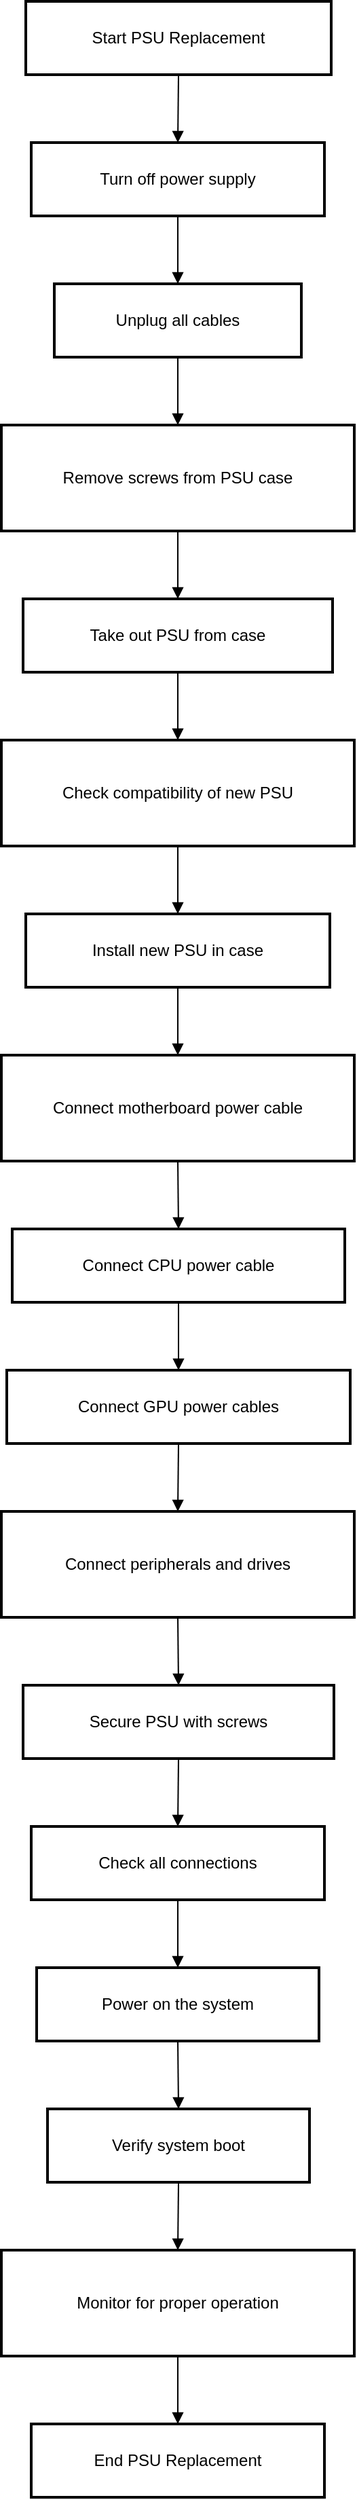 <mxfile version="27.1.6">
  <diagram name="Pagina-1" id="UaNkxEnIw2f4sNMR2VHh">
    <mxGraphModel>
      <root>
        <mxCell id="0" />
        <mxCell id="1" parent="0" />
        <mxCell id="2" value="Start PSU Replacement" style="whiteSpace=wrap;strokeWidth=2;" vertex="1" parent="1">
          <mxGeometry x="26" y="8" width="225" height="54" as="geometry" />
        </mxCell>
        <mxCell id="3" value="Turn off power supply" style="whiteSpace=wrap;strokeWidth=2;" vertex="1" parent="1">
          <mxGeometry x="30" y="112" width="216" height="54" as="geometry" />
        </mxCell>
        <mxCell id="4" value="Unplug all cables" style="whiteSpace=wrap;strokeWidth=2;" vertex="1" parent="1">
          <mxGeometry x="47" y="216" width="182" height="54" as="geometry" />
        </mxCell>
        <mxCell id="5" value="Remove screws from PSU case" style="whiteSpace=wrap;strokeWidth=2;" vertex="1" parent="1">
          <mxGeometry x="8" y="320" width="260" height="78" as="geometry" />
        </mxCell>
        <mxCell id="6" value="Take out PSU from case" style="whiteSpace=wrap;strokeWidth=2;" vertex="1" parent="1">
          <mxGeometry x="24" y="448" width="228" height="54" as="geometry" />
        </mxCell>
        <mxCell id="7" value="Check compatibility of new PSU" style="whiteSpace=wrap;strokeWidth=2;" vertex="1" parent="1">
          <mxGeometry x="8" y="552" width="260" height="78" as="geometry" />
        </mxCell>
        <mxCell id="8" value="Install new PSU in case" style="whiteSpace=wrap;strokeWidth=2;" vertex="1" parent="1">
          <mxGeometry x="26" y="680" width="224" height="54" as="geometry" />
        </mxCell>
        <mxCell id="9" value="Connect motherboard power cable" style="whiteSpace=wrap;strokeWidth=2;" vertex="1" parent="1">
          <mxGeometry x="8" y="784" width="260" height="78" as="geometry" />
        </mxCell>
        <mxCell id="10" value="Connect CPU power cable" style="whiteSpace=wrap;strokeWidth=2;" vertex="1" parent="1">
          <mxGeometry x="16" y="912" width="245" height="54" as="geometry" />
        </mxCell>
        <mxCell id="11" value="Connect GPU power cables" style="whiteSpace=wrap;strokeWidth=2;" vertex="1" parent="1">
          <mxGeometry x="12" y="1016" width="253" height="54" as="geometry" />
        </mxCell>
        <mxCell id="12" value="Connect peripherals and drives" style="whiteSpace=wrap;strokeWidth=2;" vertex="1" parent="1">
          <mxGeometry x="8" y="1120" width="260" height="78" as="geometry" />
        </mxCell>
        <mxCell id="13" value="Secure PSU with screws" style="whiteSpace=wrap;strokeWidth=2;" vertex="1" parent="1">
          <mxGeometry x="24" y="1248" width="229" height="54" as="geometry" />
        </mxCell>
        <mxCell id="14" value="Check all connections" style="whiteSpace=wrap;strokeWidth=2;" vertex="1" parent="1">
          <mxGeometry x="30" y="1352" width="216" height="54" as="geometry" />
        </mxCell>
        <mxCell id="15" value="Power on the system" style="whiteSpace=wrap;strokeWidth=2;" vertex="1" parent="1">
          <mxGeometry x="34" y="1456" width="208" height="54" as="geometry" />
        </mxCell>
        <mxCell id="16" value="Verify system boot" style="whiteSpace=wrap;strokeWidth=2;" vertex="1" parent="1">
          <mxGeometry x="42" y="1560" width="193" height="54" as="geometry" />
        </mxCell>
        <mxCell id="17" value="Monitor for proper operation" style="whiteSpace=wrap;strokeWidth=2;" vertex="1" parent="1">
          <mxGeometry x="8" y="1664" width="260" height="78" as="geometry" />
        </mxCell>
        <mxCell id="18" value="End PSU Replacement" style="whiteSpace=wrap;strokeWidth=2;" vertex="1" parent="1">
          <mxGeometry x="30" y="1792" width="216" height="54" as="geometry" />
        </mxCell>
        <mxCell id="19" value="" style="curved=1;startArrow=none;endArrow=block;exitX=0.5;exitY=1;entryX=0.5;entryY=0;" edge="1" parent="1" source="2" target="3">
          <mxGeometry relative="1" as="geometry">
            <Array as="points" />
          </mxGeometry>
        </mxCell>
        <mxCell id="20" value="" style="curved=1;startArrow=none;endArrow=block;exitX=0.5;exitY=1;entryX=0.5;entryY=0;" edge="1" parent="1" source="3" target="4">
          <mxGeometry relative="1" as="geometry">
            <Array as="points" />
          </mxGeometry>
        </mxCell>
        <mxCell id="21" value="" style="curved=1;startArrow=none;endArrow=block;exitX=0.5;exitY=1;entryX=0.5;entryY=0;" edge="1" parent="1" source="4" target="5">
          <mxGeometry relative="1" as="geometry">
            <Array as="points" />
          </mxGeometry>
        </mxCell>
        <mxCell id="22" value="" style="curved=1;startArrow=none;endArrow=block;exitX=0.5;exitY=1;entryX=0.5;entryY=0;" edge="1" parent="1" source="5" target="6">
          <mxGeometry relative="1" as="geometry">
            <Array as="points" />
          </mxGeometry>
        </mxCell>
        <mxCell id="23" value="" style="curved=1;startArrow=none;endArrow=block;exitX=0.5;exitY=1;entryX=0.5;entryY=0;" edge="1" parent="1" source="6" target="7">
          <mxGeometry relative="1" as="geometry">
            <Array as="points" />
          </mxGeometry>
        </mxCell>
        <mxCell id="24" value="" style="curved=1;startArrow=none;endArrow=block;exitX=0.5;exitY=1;entryX=0.5;entryY=0;" edge="1" parent="1" source="7" target="8">
          <mxGeometry relative="1" as="geometry">
            <Array as="points" />
          </mxGeometry>
        </mxCell>
        <mxCell id="25" value="" style="curved=1;startArrow=none;endArrow=block;exitX=0.5;exitY=1;entryX=0.5;entryY=0;" edge="1" parent="1" source="8" target="9">
          <mxGeometry relative="1" as="geometry">
            <Array as="points" />
          </mxGeometry>
        </mxCell>
        <mxCell id="26" value="" style="curved=1;startArrow=none;endArrow=block;exitX=0.5;exitY=1;entryX=0.5;entryY=0;" edge="1" parent="1" source="9" target="10">
          <mxGeometry relative="1" as="geometry">
            <Array as="points" />
          </mxGeometry>
        </mxCell>
        <mxCell id="27" value="" style="curved=1;startArrow=none;endArrow=block;exitX=0.5;exitY=1;entryX=0.5;entryY=0;" edge="1" parent="1" source="10" target="11">
          <mxGeometry relative="1" as="geometry">
            <Array as="points" />
          </mxGeometry>
        </mxCell>
        <mxCell id="28" value="" style="curved=1;startArrow=none;endArrow=block;exitX=0.5;exitY=1;entryX=0.5;entryY=0;" edge="1" parent="1" source="11" target="12">
          <mxGeometry relative="1" as="geometry">
            <Array as="points" />
          </mxGeometry>
        </mxCell>
        <mxCell id="29" value="" style="curved=1;startArrow=none;endArrow=block;exitX=0.5;exitY=1;entryX=0.5;entryY=0;" edge="1" parent="1" source="12" target="13">
          <mxGeometry relative="1" as="geometry">
            <Array as="points" />
          </mxGeometry>
        </mxCell>
        <mxCell id="30" value="" style="curved=1;startArrow=none;endArrow=block;exitX=0.5;exitY=1;entryX=0.5;entryY=0;" edge="1" parent="1" source="13" target="14">
          <mxGeometry relative="1" as="geometry">
            <Array as="points" />
          </mxGeometry>
        </mxCell>
        <mxCell id="31" value="" style="curved=1;startArrow=none;endArrow=block;exitX=0.5;exitY=1;entryX=0.5;entryY=0;" edge="1" parent="1" source="14" target="15">
          <mxGeometry relative="1" as="geometry">
            <Array as="points" />
          </mxGeometry>
        </mxCell>
        <mxCell id="32" value="" style="curved=1;startArrow=none;endArrow=block;exitX=0.5;exitY=1;entryX=0.5;entryY=0;" edge="1" parent="1" source="15" target="16">
          <mxGeometry relative="1" as="geometry">
            <Array as="points" />
          </mxGeometry>
        </mxCell>
        <mxCell id="33" value="" style="curved=1;startArrow=none;endArrow=block;exitX=0.5;exitY=1;entryX=0.5;entryY=0;" edge="1" parent="1" source="16" target="17">
          <mxGeometry relative="1" as="geometry">
            <Array as="points" />
          </mxGeometry>
        </mxCell>
        <mxCell id="34" value="" style="curved=1;startArrow=none;endArrow=block;exitX=0.5;exitY=1;entryX=0.5;entryY=0;" edge="1" parent="1" source="17" target="18">
          <mxGeometry relative="1" as="geometry">
            <Array as="points" />
          </mxGeometry>
        </mxCell>
      </root>
    </mxGraphModel>
  </diagram>
</mxfile>
